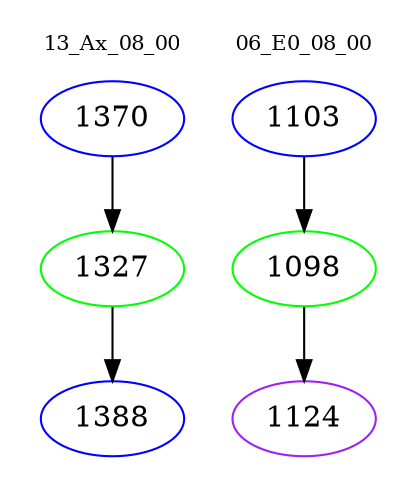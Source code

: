 digraph{
subgraph cluster_0 {
color = white
label = "13_Ax_08_00";
fontsize=10;
T0_1370 [label="1370", color="blue"]
T0_1370 -> T0_1327 [color="black"]
T0_1327 [label="1327", color="green"]
T0_1327 -> T0_1388 [color="black"]
T0_1388 [label="1388", color="blue"]
}
subgraph cluster_1 {
color = white
label = "06_E0_08_00";
fontsize=10;
T1_1103 [label="1103", color="blue"]
T1_1103 -> T1_1098 [color="black"]
T1_1098 [label="1098", color="green"]
T1_1098 -> T1_1124 [color="black"]
T1_1124 [label="1124", color="purple"]
}
}
